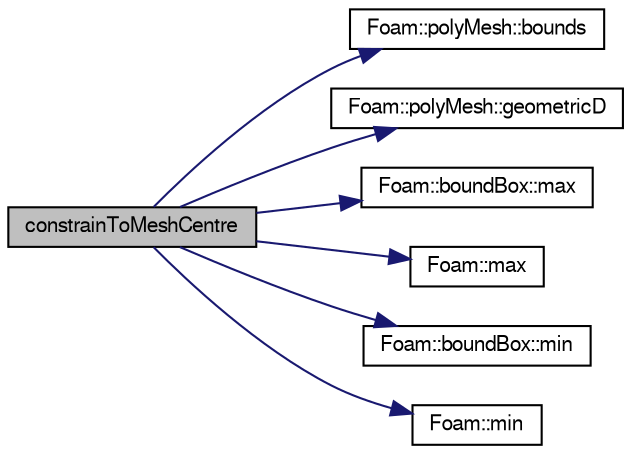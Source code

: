 digraph "constrainToMeshCentre"
{
  bgcolor="transparent";
  edge [fontname="FreeSans",fontsize="10",labelfontname="FreeSans",labelfontsize="10"];
  node [fontname="FreeSans",fontsize="10",shape=record];
  rankdir="LR";
  Node1 [label="constrainToMeshCentre",height=0.2,width=0.4,color="black", fillcolor="grey75", style="filled" fontcolor="black"];
  Node1 -> Node2 [color="midnightblue",fontsize="10",style="solid",fontname="FreeSans"];
  Node2 [label="Foam::polyMesh::bounds",height=0.2,width=0.4,color="black",URL="$a01861.html#a7774f6a2399cc071ff06ba6bb6d38b26",tooltip="Return mesh bounding box. "];
  Node1 -> Node3 [color="midnightblue",fontsize="10",style="solid",fontname="FreeSans"];
  Node3 [label="Foam::polyMesh::geometricD",height=0.2,width=0.4,color="black",URL="$a01861.html#aa81cc7eb673aa92f482daaa8685202ee",tooltip="Return the vector of geometric directions in mesh. "];
  Node1 -> Node4 [color="midnightblue",fontsize="10",style="solid",fontname="FreeSans"];
  Node4 [label="Foam::boundBox::max",height=0.2,width=0.4,color="black",URL="$a00146.html#a264800db5fd48c1d4541fd05cab1d40f",tooltip="Maximum describing the bounding box. "];
  Node1 -> Node5 [color="midnightblue",fontsize="10",style="solid",fontname="FreeSans"];
  Node5 [label="Foam::max",height=0.2,width=0.4,color="black",URL="$a10237.html#ac993e906cf2774ae77e666bc24e81733"];
  Node1 -> Node6 [color="midnightblue",fontsize="10",style="solid",fontname="FreeSans"];
  Node6 [label="Foam::boundBox::min",height=0.2,width=0.4,color="black",URL="$a00146.html#a1dd50affef9a273ab682ccbf33df7b32",tooltip="Minimum describing the bounding box. "];
  Node1 -> Node7 [color="midnightblue",fontsize="10",style="solid",fontname="FreeSans"];
  Node7 [label="Foam::min",height=0.2,width=0.4,color="black",URL="$a10237.html#a253e112ad2d56d96230ff39ea7f442dc"];
}
